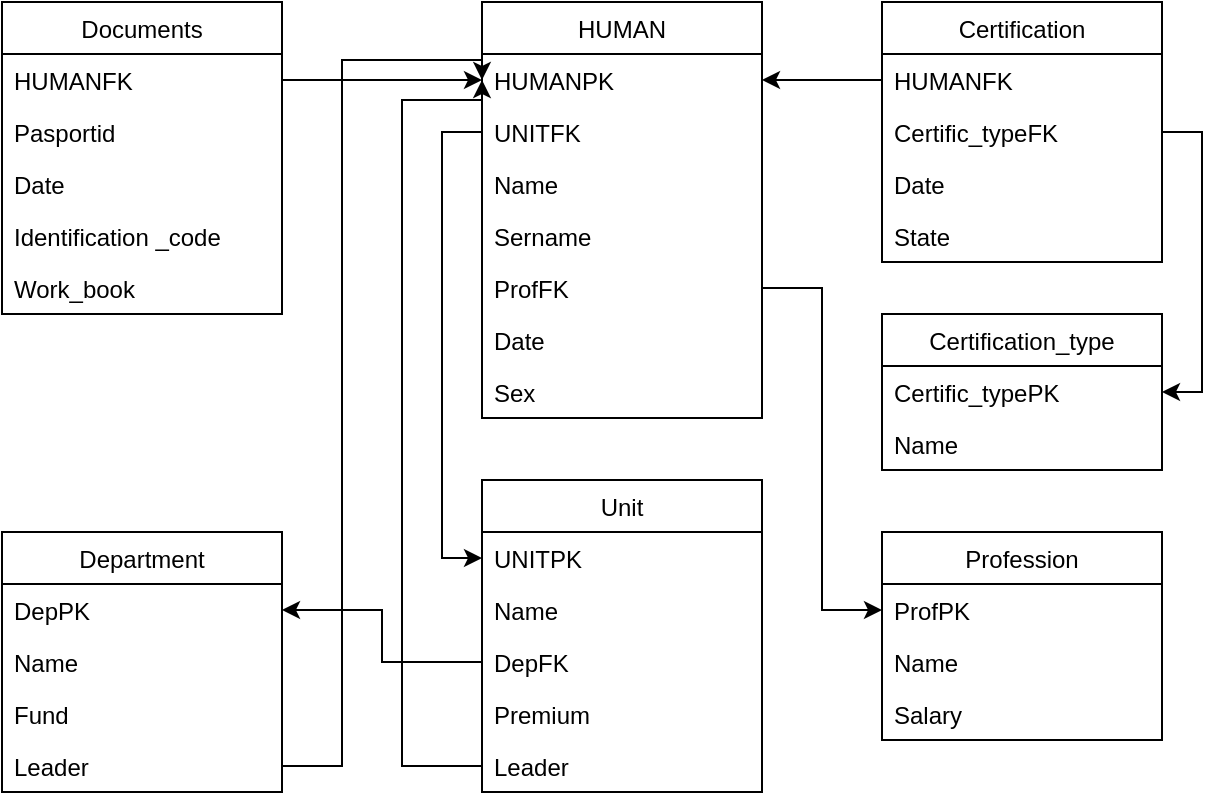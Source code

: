<mxfile version="16.0.2" type="device"><diagram name="Page-1" id="9f46799a-70d6-7492-0946-bef42562c5a5"><mxGraphModel dx="201" dy="784" grid="1" gridSize="10" guides="1" tooltips="1" connect="1" arrows="1" fold="1" page="1" pageScale="1" pageWidth="1100" pageHeight="850" background="none" math="0" shadow="0"><root><mxCell id="0"/><mxCell id="1" parent="0"/><mxCell id="MGGQeeDpyBqT3akiZmIO-1" value="HUMAN" style="swimlane;fontStyle=0;childLayout=stackLayout;horizontal=1;startSize=26;horizontalStack=0;resizeParent=1;resizeParentMax=0;resizeLast=0;collapsible=1;marginBottom=0;" parent="1" vertex="1"><mxGeometry x="480" y="41" width="140" height="208" as="geometry"/></mxCell><mxCell id="MGGQeeDpyBqT3akiZmIO-2" value="HUMANPK" style="text;strokeColor=none;fillColor=none;align=left;verticalAlign=top;spacingLeft=4;spacingRight=4;overflow=hidden;rotatable=0;points=[[0,0.5],[1,0.5]];portConstraint=eastwest;" parent="MGGQeeDpyBqT3akiZmIO-1" vertex="1"><mxGeometry y="26" width="140" height="26" as="geometry"/></mxCell><mxCell id="MGGQeeDpyBqT3akiZmIO-31" value="UNITFK" style="text;strokeColor=none;fillColor=none;align=left;verticalAlign=top;spacingLeft=4;spacingRight=4;overflow=hidden;rotatable=0;points=[[0,0.5],[1,0.5]];portConstraint=eastwest;" parent="MGGQeeDpyBqT3akiZmIO-1" vertex="1"><mxGeometry y="52" width="140" height="26" as="geometry"/></mxCell><mxCell id="MGGQeeDpyBqT3akiZmIO-3" value="Name" style="text;strokeColor=none;fillColor=none;align=left;verticalAlign=top;spacingLeft=4;spacingRight=4;overflow=hidden;rotatable=0;points=[[0,0.5],[1,0.5]];portConstraint=eastwest;" parent="MGGQeeDpyBqT3akiZmIO-1" vertex="1"><mxGeometry y="78" width="140" height="26" as="geometry"/></mxCell><mxCell id="MGGQeeDpyBqT3akiZmIO-28" value="Sername" style="text;strokeColor=none;fillColor=none;align=left;verticalAlign=top;spacingLeft=4;spacingRight=4;overflow=hidden;rotatable=0;points=[[0,0.5],[1,0.5]];portConstraint=eastwest;" parent="MGGQeeDpyBqT3akiZmIO-1" vertex="1"><mxGeometry y="104" width="140" height="26" as="geometry"/></mxCell><mxCell id="MGGQeeDpyBqT3akiZmIO-4" value="ProfFK" style="text;strokeColor=none;fillColor=none;align=left;verticalAlign=top;spacingLeft=4;spacingRight=4;overflow=hidden;rotatable=0;points=[[0,0.5],[1,0.5]];portConstraint=eastwest;" parent="MGGQeeDpyBqT3akiZmIO-1" vertex="1"><mxGeometry y="130" width="140" height="26" as="geometry"/></mxCell><mxCell id="MGGQeeDpyBqT3akiZmIO-27" value="Date" style="text;strokeColor=none;fillColor=none;align=left;verticalAlign=top;spacingLeft=4;spacingRight=4;overflow=hidden;rotatable=0;points=[[0,0.5],[1,0.5]];portConstraint=eastwest;" parent="MGGQeeDpyBqT3akiZmIO-1" vertex="1"><mxGeometry y="156" width="140" height="26" as="geometry"/></mxCell><mxCell id="MGGQeeDpyBqT3akiZmIO-29" value="Sex" style="text;strokeColor=none;fillColor=none;align=left;verticalAlign=top;spacingLeft=4;spacingRight=4;overflow=hidden;rotatable=0;points=[[0,0.5],[1,0.5]];portConstraint=eastwest;" parent="MGGQeeDpyBqT3akiZmIO-1" vertex="1"><mxGeometry y="182" width="140" height="26" as="geometry"/></mxCell><mxCell id="MGGQeeDpyBqT3akiZmIO-5" value="Profession" style="swimlane;fontStyle=0;childLayout=stackLayout;horizontal=1;startSize=26;horizontalStack=0;resizeParent=1;resizeParentMax=0;resizeLast=0;collapsible=1;marginBottom=0;" parent="1" vertex="1"><mxGeometry x="680" y="306" width="140" height="104" as="geometry"/></mxCell><mxCell id="MGGQeeDpyBqT3akiZmIO-6" value="ProfPK" style="text;strokeColor=none;fillColor=none;align=left;verticalAlign=top;spacingLeft=4;spacingRight=4;overflow=hidden;rotatable=0;points=[[0,0.5],[1,0.5]];portConstraint=eastwest;" parent="MGGQeeDpyBqT3akiZmIO-5" vertex="1"><mxGeometry y="26" width="140" height="26" as="geometry"/></mxCell><mxCell id="MGGQeeDpyBqT3akiZmIO-7" value="Name" style="text;strokeColor=none;fillColor=none;align=left;verticalAlign=top;spacingLeft=4;spacingRight=4;overflow=hidden;rotatable=0;points=[[0,0.5],[1,0.5]];portConstraint=eastwest;" parent="MGGQeeDpyBqT3akiZmIO-5" vertex="1"><mxGeometry y="52" width="140" height="26" as="geometry"/></mxCell><mxCell id="MGGQeeDpyBqT3akiZmIO-8" value="Salary" style="text;strokeColor=none;fillColor=none;align=left;verticalAlign=top;spacingLeft=4;spacingRight=4;overflow=hidden;rotatable=0;points=[[0,0.5],[1,0.5]];portConstraint=eastwest;" parent="MGGQeeDpyBqT3akiZmIO-5" vertex="1"><mxGeometry y="78" width="140" height="26" as="geometry"/></mxCell><mxCell id="MGGQeeDpyBqT3akiZmIO-9" value="Unit" style="swimlane;fontStyle=0;childLayout=stackLayout;horizontal=1;startSize=26;horizontalStack=0;resizeParent=1;resizeParentMax=0;resizeLast=0;collapsible=1;marginBottom=0;" parent="1" vertex="1"><mxGeometry x="480" y="280" width="140" height="156" as="geometry"/></mxCell><mxCell id="MGGQeeDpyBqT3akiZmIO-10" value="UNITPK" style="text;strokeColor=none;fillColor=none;align=left;verticalAlign=top;spacingLeft=4;spacingRight=4;overflow=hidden;rotatable=0;points=[[0,0.5],[1,0.5]];portConstraint=eastwest;" parent="MGGQeeDpyBqT3akiZmIO-9" vertex="1"><mxGeometry y="26" width="140" height="26" as="geometry"/></mxCell><mxCell id="gwuFt42WCPSIw6e85xdo-2" value="Name" style="text;strokeColor=none;fillColor=none;align=left;verticalAlign=top;spacingLeft=4;spacingRight=4;overflow=hidden;rotatable=0;points=[[0,0.5],[1,0.5]];portConstraint=eastwest;" parent="MGGQeeDpyBqT3akiZmIO-9" vertex="1"><mxGeometry y="52" width="140" height="26" as="geometry"/></mxCell><mxCell id="MGGQeeDpyBqT3akiZmIO-41" value="DepFK" style="text;strokeColor=none;fillColor=none;align=left;verticalAlign=top;spacingLeft=4;spacingRight=4;overflow=hidden;rotatable=0;points=[[0,0.5],[1,0.5]];portConstraint=eastwest;" parent="MGGQeeDpyBqT3akiZmIO-9" vertex="1"><mxGeometry y="78" width="140" height="26" as="geometry"/></mxCell><mxCell id="MGGQeeDpyBqT3akiZmIO-11" value="Premium " style="text;strokeColor=none;fillColor=none;align=left;verticalAlign=top;spacingLeft=4;spacingRight=4;overflow=hidden;rotatable=0;points=[[0,0.5],[1,0.5]];portConstraint=eastwest;" parent="MGGQeeDpyBqT3akiZmIO-9" vertex="1"><mxGeometry y="104" width="140" height="26" as="geometry"/></mxCell><mxCell id="MGGQeeDpyBqT3akiZmIO-12" value="Leader" style="text;strokeColor=none;fillColor=none;align=left;verticalAlign=top;spacingLeft=4;spacingRight=4;overflow=hidden;rotatable=0;points=[[0,0.5],[1,0.5]];portConstraint=eastwest;" parent="MGGQeeDpyBqT3akiZmIO-9" vertex="1"><mxGeometry y="130" width="140" height="26" as="geometry"/></mxCell><mxCell id="MGGQeeDpyBqT3akiZmIO-13" value="Department" style="swimlane;fontStyle=0;childLayout=stackLayout;horizontal=1;startSize=26;horizontalStack=0;resizeParent=1;resizeParentMax=0;resizeLast=0;collapsible=1;marginBottom=0;" parent="1" vertex="1"><mxGeometry x="240" y="306" width="140" height="130" as="geometry"/></mxCell><mxCell id="MGGQeeDpyBqT3akiZmIO-14" value="DepPK" style="text;strokeColor=none;fillColor=none;align=left;verticalAlign=top;spacingLeft=4;spacingRight=4;overflow=hidden;rotatable=0;points=[[0,0.5],[1,0.5]];portConstraint=eastwest;" parent="MGGQeeDpyBqT3akiZmIO-13" vertex="1"><mxGeometry y="26" width="140" height="26" as="geometry"/></mxCell><mxCell id="gwuFt42WCPSIw6e85xdo-1" value="Name" style="text;strokeColor=none;fillColor=none;align=left;verticalAlign=top;spacingLeft=4;spacingRight=4;overflow=hidden;rotatable=0;points=[[0,0.5],[1,0.5]];portConstraint=eastwest;" parent="MGGQeeDpyBqT3akiZmIO-13" vertex="1"><mxGeometry y="52" width="140" height="26" as="geometry"/></mxCell><mxCell id="MGGQeeDpyBqT3akiZmIO-15" value="Fund&#10;" style="text;strokeColor=none;fillColor=none;align=left;verticalAlign=top;spacingLeft=4;spacingRight=4;overflow=hidden;rotatable=0;points=[[0,0.5],[1,0.5]];portConstraint=eastwest;" parent="MGGQeeDpyBqT3akiZmIO-13" vertex="1"><mxGeometry y="78" width="140" height="26" as="geometry"/></mxCell><mxCell id="MGGQeeDpyBqT3akiZmIO-16" value="Leader" style="text;strokeColor=none;fillColor=none;align=left;verticalAlign=top;spacingLeft=4;spacingRight=4;overflow=hidden;rotatable=0;points=[[0,0.5],[1,0.5]];portConstraint=eastwest;" parent="MGGQeeDpyBqT3akiZmIO-13" vertex="1"><mxGeometry y="104" width="140" height="26" as="geometry"/></mxCell><mxCell id="MGGQeeDpyBqT3akiZmIO-17" value="Certification" style="swimlane;fontStyle=0;childLayout=stackLayout;horizontal=1;startSize=26;horizontalStack=0;resizeParent=1;resizeParentMax=0;resizeLast=0;collapsible=1;marginBottom=0;" parent="1" vertex="1"><mxGeometry x="680" y="41" width="140" height="130" as="geometry"/></mxCell><mxCell id="MGGQeeDpyBqT3akiZmIO-18" value="HUMANFK" style="text;strokeColor=none;fillColor=none;align=left;verticalAlign=top;spacingLeft=4;spacingRight=4;overflow=hidden;rotatable=0;points=[[0,0.5],[1,0.5]];portConstraint=eastwest;" parent="MGGQeeDpyBqT3akiZmIO-17" vertex="1"><mxGeometry y="26" width="140" height="26" as="geometry"/></mxCell><mxCell id="MGGQeeDpyBqT3akiZmIO-19" value="Certific_typeFK" style="text;strokeColor=none;fillColor=none;align=left;verticalAlign=top;spacingLeft=4;spacingRight=4;overflow=hidden;rotatable=0;points=[[0,0.5],[1,0.5]];portConstraint=eastwest;" parent="MGGQeeDpyBqT3akiZmIO-17" vertex="1"><mxGeometry y="52" width="140" height="26" as="geometry"/></mxCell><mxCell id="MGGQeeDpyBqT3akiZmIO-20" value="Date" style="text;strokeColor=none;fillColor=none;align=left;verticalAlign=top;spacingLeft=4;spacingRight=4;overflow=hidden;rotatable=0;points=[[0,0.5],[1,0.5]];portConstraint=eastwest;" parent="MGGQeeDpyBqT3akiZmIO-17" vertex="1"><mxGeometry y="78" width="140" height="26" as="geometry"/></mxCell><mxCell id="MGGQeeDpyBqT3akiZmIO-26" value="State " style="text;strokeColor=none;fillColor=none;align=left;verticalAlign=top;spacingLeft=4;spacingRight=4;overflow=hidden;rotatable=0;points=[[0,0.5],[1,0.5]];portConstraint=eastwest;" parent="MGGQeeDpyBqT3akiZmIO-17" vertex="1"><mxGeometry y="104" width="140" height="26" as="geometry"/></mxCell><mxCell id="MGGQeeDpyBqT3akiZmIO-21" value="Certification_type" style="swimlane;fontStyle=0;childLayout=stackLayout;horizontal=1;startSize=26;horizontalStack=0;resizeParent=1;resizeParentMax=0;resizeLast=0;collapsible=1;marginBottom=0;" parent="1" vertex="1"><mxGeometry x="680" y="197" width="140" height="78" as="geometry"/></mxCell><mxCell id="MGGQeeDpyBqT3akiZmIO-22" value="Certific_typePK" style="text;strokeColor=none;fillColor=none;align=left;verticalAlign=top;spacingLeft=4;spacingRight=4;overflow=hidden;rotatable=0;points=[[0,0.5],[1,0.5]];portConstraint=eastwest;" parent="MGGQeeDpyBqT3akiZmIO-21" vertex="1"><mxGeometry y="26" width="140" height="26" as="geometry"/></mxCell><mxCell id="MGGQeeDpyBqT3akiZmIO-23" value="Name" style="text;strokeColor=none;fillColor=none;align=left;verticalAlign=top;spacingLeft=4;spacingRight=4;overflow=hidden;rotatable=0;points=[[0,0.5],[1,0.5]];portConstraint=eastwest;" parent="MGGQeeDpyBqT3akiZmIO-21" vertex="1"><mxGeometry y="52" width="140" height="26" as="geometry"/></mxCell><mxCell id="MGGQeeDpyBqT3akiZmIO-44" style="edgeStyle=orthogonalEdgeStyle;rounded=0;orthogonalLoop=1;jettySize=auto;html=1;exitX=1;exitY=0.5;exitDx=0;exitDy=0;" parent="1" source="MGGQeeDpyBqT3akiZmIO-19" target="MGGQeeDpyBqT3akiZmIO-22" edge="1"><mxGeometry relative="1" as="geometry"/></mxCell><mxCell id="MGGQeeDpyBqT3akiZmIO-46" value="Documents " style="swimlane;fontStyle=0;childLayout=stackLayout;horizontal=1;startSize=26;horizontalStack=0;resizeParent=1;resizeParentMax=0;resizeLast=0;collapsible=1;marginBottom=0;" parent="1" vertex="1"><mxGeometry x="240" y="41" width="140" height="156" as="geometry"/></mxCell><mxCell id="MGGQeeDpyBqT3akiZmIO-47" value="HUMANFK" style="text;strokeColor=none;fillColor=none;align=left;verticalAlign=top;spacingLeft=4;spacingRight=4;overflow=hidden;rotatable=0;points=[[0,0.5],[1,0.5]];portConstraint=eastwest;" parent="MGGQeeDpyBqT3akiZmIO-46" vertex="1"><mxGeometry y="26" width="140" height="26" as="geometry"/></mxCell><mxCell id="MGGQeeDpyBqT3akiZmIO-48" value="Pasportid" style="text;strokeColor=none;fillColor=none;align=left;verticalAlign=top;spacingLeft=4;spacingRight=4;overflow=hidden;rotatable=0;points=[[0,0.5],[1,0.5]];portConstraint=eastwest;" parent="MGGQeeDpyBqT3akiZmIO-46" vertex="1"><mxGeometry y="52" width="140" height="26" as="geometry"/></mxCell><mxCell id="MGGQeeDpyBqT3akiZmIO-49" value="Date" style="text;strokeColor=none;fillColor=none;align=left;verticalAlign=top;spacingLeft=4;spacingRight=4;overflow=hidden;rotatable=0;points=[[0,0.5],[1,0.5]];portConstraint=eastwest;" parent="MGGQeeDpyBqT3akiZmIO-46" vertex="1"><mxGeometry y="78" width="140" height="26" as="geometry"/></mxCell><mxCell id="MGGQeeDpyBqT3akiZmIO-56" value="Identification _code" style="text;strokeColor=none;fillColor=none;align=left;verticalAlign=top;spacingLeft=4;spacingRight=4;overflow=hidden;rotatable=0;points=[[0,0.5],[1,0.5]];portConstraint=eastwest;" parent="MGGQeeDpyBqT3akiZmIO-46" vertex="1"><mxGeometry y="104" width="140" height="26" as="geometry"/></mxCell><mxCell id="MGGQeeDpyBqT3akiZmIO-57" value="Work_book" style="text;strokeColor=none;fillColor=none;align=left;verticalAlign=top;spacingLeft=4;spacingRight=4;overflow=hidden;rotatable=0;points=[[0,0.5],[1,0.5]];portConstraint=eastwest;" parent="MGGQeeDpyBqT3akiZmIO-46" vertex="1"><mxGeometry y="130" width="140" height="26" as="geometry"/></mxCell><mxCell id="MGGQeeDpyBqT3akiZmIO-52" style="edgeStyle=orthogonalEdgeStyle;rounded=0;orthogonalLoop=1;jettySize=auto;html=1;exitX=1;exitY=0.5;exitDx=0;exitDy=0;entryX=0;entryY=0.5;entryDx=0;entryDy=0;" parent="1" source="MGGQeeDpyBqT3akiZmIO-47" target="MGGQeeDpyBqT3akiZmIO-2" edge="1"><mxGeometry relative="1" as="geometry"/></mxCell><mxCell id="MGGQeeDpyBqT3akiZmIO-54" style="edgeStyle=orthogonalEdgeStyle;rounded=0;orthogonalLoop=1;jettySize=auto;html=1;exitX=0;exitY=0.5;exitDx=0;exitDy=0;entryX=1;entryY=0.5;entryDx=0;entryDy=0;" parent="1" source="MGGQeeDpyBqT3akiZmIO-18" target="MGGQeeDpyBqT3akiZmIO-2" edge="1"><mxGeometry relative="1" as="geometry"/></mxCell><mxCell id="MGGQeeDpyBqT3akiZmIO-58" style="edgeStyle=orthogonalEdgeStyle;rounded=0;orthogonalLoop=1;jettySize=auto;html=1;exitX=1;exitY=0.5;exitDx=0;exitDy=0;entryX=0;entryY=0.5;entryDx=0;entryDy=0;" parent="1" source="MGGQeeDpyBqT3akiZmIO-4" target="MGGQeeDpyBqT3akiZmIO-6" edge="1"><mxGeometry relative="1" as="geometry"/></mxCell><mxCell id="MGGQeeDpyBqT3akiZmIO-60" style="edgeStyle=orthogonalEdgeStyle;rounded=0;orthogonalLoop=1;jettySize=auto;html=1;exitX=0;exitY=0.5;exitDx=0;exitDy=0;entryX=0;entryY=0.5;entryDx=0;entryDy=0;" parent="1" source="MGGQeeDpyBqT3akiZmIO-31" target="MGGQeeDpyBqT3akiZmIO-10" edge="1"><mxGeometry relative="1" as="geometry"/></mxCell><mxCell id="MGGQeeDpyBqT3akiZmIO-61" style="edgeStyle=orthogonalEdgeStyle;rounded=0;orthogonalLoop=1;jettySize=auto;html=1;exitX=0;exitY=0.5;exitDx=0;exitDy=0;" parent="1" source="MGGQeeDpyBqT3akiZmIO-41" target="MGGQeeDpyBqT3akiZmIO-14" edge="1"><mxGeometry relative="1" as="geometry"/></mxCell><mxCell id="gwuFt42WCPSIw6e85xdo-3" style="edgeStyle=orthogonalEdgeStyle;rounded=0;orthogonalLoop=1;jettySize=auto;html=1;exitX=1;exitY=0.5;exitDx=0;exitDy=0;entryX=0;entryY=0.5;entryDx=0;entryDy=0;" parent="1" source="MGGQeeDpyBqT3akiZmIO-16" target="MGGQeeDpyBqT3akiZmIO-2" edge="1"><mxGeometry relative="1" as="geometry"><Array as="points"><mxPoint x="410" y="423"/><mxPoint x="410" y="70"/><mxPoint x="480" y="70"/></Array></mxGeometry></mxCell><mxCell id="gwuFt42WCPSIw6e85xdo-5" style="edgeStyle=orthogonalEdgeStyle;rounded=0;orthogonalLoop=1;jettySize=auto;html=1;exitX=0;exitY=0.5;exitDx=0;exitDy=0;entryX=0;entryY=0.5;entryDx=0;entryDy=0;" parent="1" source="MGGQeeDpyBqT3akiZmIO-12" target="MGGQeeDpyBqT3akiZmIO-2" edge="1"><mxGeometry relative="1" as="geometry"><Array as="points"><mxPoint x="440" y="423"/><mxPoint x="440" y="90"/><mxPoint x="480" y="90"/></Array></mxGeometry></mxCell></root></mxGraphModel></diagram></mxfile>